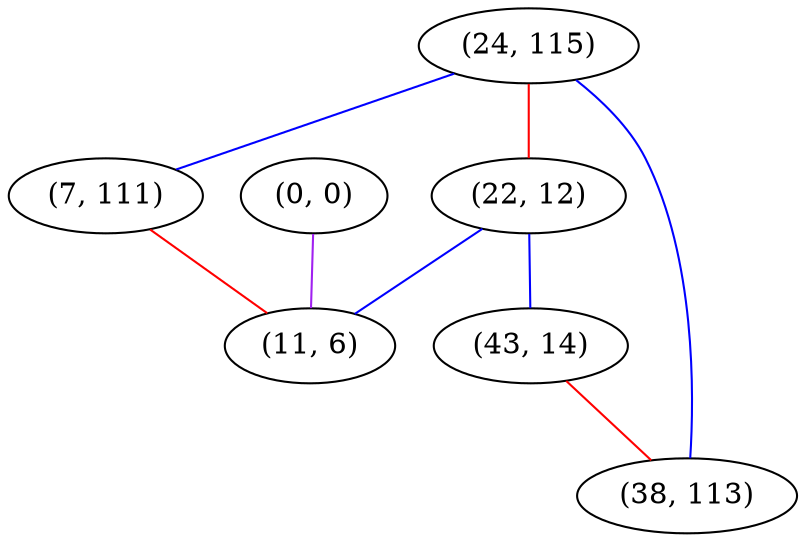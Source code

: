 graph "" {
"(24, 115)";
"(0, 0)";
"(7, 111)";
"(22, 12)";
"(43, 14)";
"(38, 113)";
"(11, 6)";
"(24, 115)" -- "(22, 12)"  [color=red, key=0, weight=1];
"(24, 115)" -- "(38, 113)"  [color=blue, key=0, weight=3];
"(24, 115)" -- "(7, 111)"  [color=blue, key=0, weight=3];
"(0, 0)" -- "(11, 6)"  [color=purple, key=0, weight=4];
"(7, 111)" -- "(11, 6)"  [color=red, key=0, weight=1];
"(22, 12)" -- "(43, 14)"  [color=blue, key=0, weight=3];
"(22, 12)" -- "(11, 6)"  [color=blue, key=0, weight=3];
"(43, 14)" -- "(38, 113)"  [color=red, key=0, weight=1];
}
